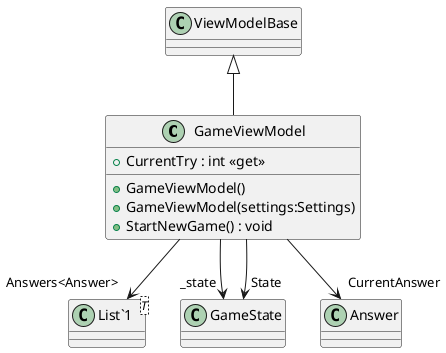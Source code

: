 @startuml
class GameViewModel {
    + GameViewModel()
    + GameViewModel(settings:Settings)
    + CurrentTry : int <<get>>
    + StartNewGame() : void
}
class "List`1"<T> {
}
ViewModelBase <|-- GameViewModel
GameViewModel --> "_state" GameState
GameViewModel --> "State" GameState
GameViewModel --> "Answers<Answer>" "List`1"
GameViewModel --> "CurrentAnswer" Answer
@enduml
